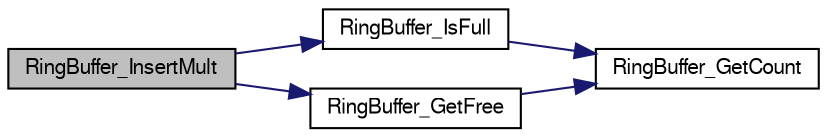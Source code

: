 digraph "RingBuffer_InsertMult"
{
  edge [fontname="FreeSans",fontsize="10",labelfontname="FreeSans",labelfontsize="10"];
  node [fontname="FreeSans",fontsize="10",shape=record];
  rankdir="LR";
  Node1 [label="RingBuffer_InsertMult",height=0.2,width=0.4,color="black", fillcolor="grey75", style="filled", fontcolor="black"];
  Node1 -> Node2 [color="midnightblue",fontsize="10",style="solid"];
  Node2 [label="RingBuffer_IsFull",height=0.2,width=0.4,color="black", fillcolor="white", style="filled",URL="$group__Ring__Buffer.html#ga760da012435262add1d8d7aa79e873a0",tooltip="Return number of items in the ring buffer. "];
  Node2 -> Node3 [color="midnightblue",fontsize="10",style="solid"];
  Node3 [label="RingBuffer_GetCount",height=0.2,width=0.4,color="black", fillcolor="white", style="filled",URL="$group__Ring__Buffer.html#ga7b69777c35694637acaf39e6bfcc1822",tooltip="Return number of items in the ring buffer. "];
  Node1 -> Node4 [color="midnightblue",fontsize="10",style="solid"];
  Node4 [label="RingBuffer_GetFree",height=0.2,width=0.4,color="black", fillcolor="white", style="filled",URL="$group__Ring__Buffer.html#ga75424687def8979742338366d39c8559",tooltip="Return number of free items in the ring buffer. "];
  Node4 -> Node3 [color="midnightblue",fontsize="10",style="solid"];
}
